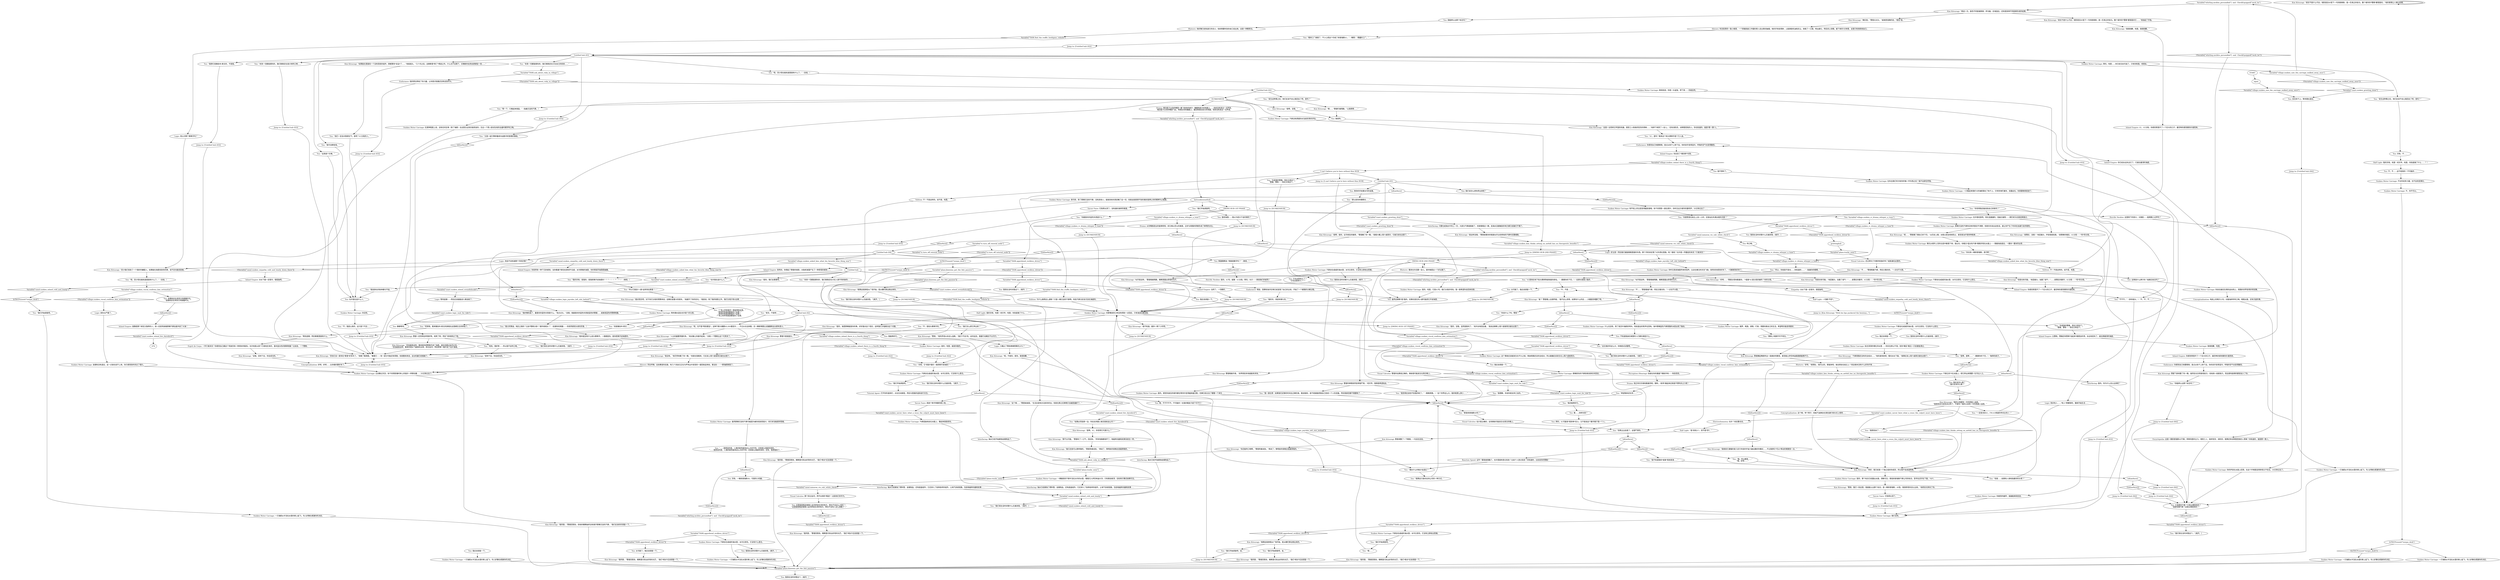 # SOUTHCOAST / SUNKEN MOTOR CARRIAGE
# Tyre tracks lead to a sunken motor carriage.
# ==================================================
digraph G {
	  0 [label="START"];
	  1 [label="input"];
	  2 [label="Inland Empire: 冰水下面一定很冷，很孤独吧。"];
	  3 [label="Kim Kitsuragi: “我猜这段旅程从广场开始，是从栅栏那边倒出来的。”"];
	  4 [label="You: 我应该调查一下。"];
	  5 [label="You: “潮水什么时候才会退去？”"];
	  6 [label="You: “哈哈，很好笑——所以我不会吹口哨。”"];
	  7 [label="You: “我觉得应该找不到我的枪了。”（看看周围。）“这个世界这么大，我的枪那么渺小……”"];
	  8 [label="You: 眯着眼睛说:“侧面是数字吗？”（继续。）"];
	  9 [label="Jump to: [Untitled hub (03)]"];
	  10 [label="Jump to: [Untitled hub (03)]"];
	  11 [label="Sunken Motor Carriage: 不论你说多少遍，也不会改变事实。"];
	  12 [label="Sunken Motor Carriage: 你没有。"];
	  13 [label="Variable[\"village.sunken_viscal_confirms_kim_estimation\"]"];
	  14 [label="Variable[\"village.sunken_viscal_confirms_kim_estimation\"]", shape=diamond];
	  15 [label="!(Variable[\"village.sunken_viscal_confirms_kim_estimation\"])", shape=diamond];
	  16 [label="Variable[\"coast.sunken_inland_oceanfishcold\"]"];
	  17 [label="Variable[\"coast.sunken_inland_oceanfishcold\"]", shape=diamond];
	  18 [label="!(Variable[\"coast.sunken_inland_oceanfishcold\"])", shape=diamond];
	  19 [label="SWING HUB 2ND PHASE"];
	  20 [label="You: “你最喜欢的蓝色东西是什么？”"];
	  21 [label="Kim Kitsuragi: 警督撅起嘴唇吹出一段美妙的颤音，甚至能让伊苏林迪画眉都羞愧不已。"];
	  22 [label="Sunken Motor Carriage: 是的，哈里，它是41号。我们分局的号码。我一直希望你会回来找我……"];
	  23 [label="Visual Calculus: 还记得马丁内斯的轮胎印吗？就是通往这里的。"];
	  24 [label="You: “我们现在没时间管什么交通流氓。”[离开。]"];
	  25 [label="IsKimHere()"];
	  26 [label="IsKimHere()", shape=diamond];
	  27 [label="!(IsKimHere())", shape=diamond];
	  28 [label="Jump to: [SUNKENHUB]"];
	  29 [label="You: “我想双亲了……”"];
	  30 [label="Conceptualization: 这个嘛，举个例子，蚂蚁汽油弹会在某些通行权仪式上使用……"];
	  31 [label="Inland Empire: 你感觉胃里开了一个巨大的口子，最恐怖的感觉朝你扑面而来。"];
	  32 [label="You: “本来一切都挺顺利的，我们刚刚还在高兴地吹口哨……”"];
	  33 [label="Kim Kitsuragi: “警探，”他的声音从未这么温柔。“我们*不会*的。此时此刻，救援行动确实不太可行。”"];
	  34 [label="Kim Kitsuragi: “这个嘛……”警督耸耸肩。“生活总是有办法拆你的台。但是在那之后事情只会越变越好了。”"];
	  35 [label="Inland Empire: 你感觉胃里开了一个巨大的口子，最恐怖的感觉朝你扑面而来。"];
	  36 [label="Jump to: [Untitled hub (03)]"];
	  37 [label="Logic: 他认识那个赛車手吗？"];
	  38 [label="IsKimHere()"];
	  39 [label="IsKimHere()", shape=diamond];
	  40 [label="!(IsKimHere())", shape=diamond];
	  41 [label="Sunken Motor Carriage: 云朵飘过天空，秋千的阴影像时钟上的指针一样移动着……30分钟过去了。"];
	  42 [label="Variable[\"tc.turn_off_tutorial_node\"]"];
	  43 [label="Variable[\"tc.turn_off_tutorial_node\"]", shape=diamond];
	  44 [label="!(Variable[\"tc.turn_off_tutorial_node\"])", shape=diamond];
	  45 [label="Visual Calculus: 那个跃过运河，弄坏水闸的*叛徒*！这是他们的作为。"];
	  46 [label="You: 这里就是叛逆者跳入运河终结生命的地方。再也不会这么大胆了！\n“这里就是叛逆者跳入运河终结生命的地方。再也不会有人这么勇敢了！”"];
	  47 [label="Interfacing: 海水已经开始腐蚀金属制品了。"];
	  48 [label="You: 我现在没时间管什么交通流氓。[离开。]"];
	  49 [label="Sunken Motor Carriage: 一只海鸥从半泡在水里的車上起飞。鸟儿好像在感激你的决定。"];
	  50 [label="Visual Calculus: 警督的估算是正确的。事故很可能发生在周日晚上。"];
	  51 [label="Kim Kitsuragi: “坚持下去，你会成功的。”"];
	  52 [label="Inland Empire: 41，41分局。你感觉胃里开了一个巨大的口子，最恐怖的感觉朝你扑面而来。"];
	  53 [label="You: “但是雅各布·欧文……"];
	  54 [label="You: “发生这种事之后，他们应该不会让我回去了吧，是吗？”"];
	  55 [label="You: “本来一切都挺顺利的，我们刚刚还在讨论自己的妈妈……”"];
	  56 [label="You: 我不想听了。"];
	  57 [label="Endurance: 你感觉自己快要晕倒，差点从秋千上摔下去。你的双手变得湿冷，呼吸的空气也变得酸苦。"];
	  58 [label="Jump to: [Untitled hub (02)]"];
	  59 [label="You: 我们该怎么把你弄出来呢？"];
	  60 [label="Sunken Motor Carriage: 你接受的越早，就越能继续前进。"];
	  61 [label="You: “但是……如果有人拿枪指着你的头呢？”"];
	  62 [label="You: “我一直在想：如果我花足够的时间去正确饮食，勤加锻炼，是不是就能把我自己变成一个人形武器。然后我甚至都不需要枪了……”"];
	  63 [label="Sunken Motor Carriage: 是的。感觉你身后的城市都在等待中变得越来越沉默。仿佛已经过去了整整一个来生……"];
	  64 [label="You: 我应该调查一下。"];
	  65 [label="You: “我们开始调查吧。”"];
	  66 [label="You: 这車是什么牌子的？能看见标志吗？"];
	  67 [label="You: “又是一起引擎排量成功战胜司机智商的事故。”"];
	  68 [label="You: “不，是街头赛車手的。”"];
	  69 [label="You: “先是我的警徽，现在又是这个。”\n“警徽，警枪——现在又来这个。”"];
	  70 [label="You: “我可没那些钱。”"];
	  71 [label="Variable[\"village.sunken_inland_there_is_a_fourth_thing\"]"];
	  72 [label="Variable[\"village.sunken_inland_there_is_a_fourth_thing\"]", shape=diamond];
	  73 [label="!(Variable[\"village.sunken_inland_there_is_a_fourth_thing\"])", shape=diamond];
	  74 [label="Sunken Motor Carriage: 是的，哈里。就是你做的。"];
	  75 [label="Sunken Motor Carriage: 汽車坐在咸咸的海水里，冰冷又悲伤。它没有什么意见。"];
	  76 [label="Sunken Motor Carriage: 汽車坐在咸咸的海水里，冰冷又悲伤。它没有什么意见。"];
	  77 [label="Perception (Hearing): 铰链在你的重量下嘎吱作响——有些危险。"];
	  78 [label="Conceptualization: 电线上的两只小鸟，对着海岸吹吹口哨，看看水面，还有沉底的車。"];
	  79 [label="You: “你能辨认出那个标志吗？”"];
	  80 [label="Logic: 他会不会知道那个司机的事？"];
	  81 [label="Half Light: 我的天啦，哈里！老天爷，哈里，你到底做了什么……？！"];
	  82 [label="Inland Empire: 你还丢了*第四样*东西。"];
	  83 [label="Kim Kitsuragi: “你还能吹口哨啊，”警督笑着说到。“再说了，黎明前的夜晚总是最黑暗的。”"];
	  84 [label="Jump to: [Untitled hub (03)]"];
	  85 [label="Untitled hub (02)"];
	  86 [label="You: “天啦，它*真是*我的！我把車开进海里了！！！”"];
	  87 [label="You: “发生这种事之后，他们应该不会让我回去了吧，是吗？”"];
	  88 [label="You: 用你的手抚摸冰冷的金属。"];
	  89 [label="Drama: 唾沫星子从你的嘴里一路飞到你的胡子、胸膛和前方的地面上……但却没有发出一点声音。\n唾沫星子从你的嘴里飞出，喷溅在你的胸膛上，最后降落在前方的地面。但却没有发出一点声音。"];
	  90 [label="Jump to: [SUNKENHUB]"];
	  91 [label="You: “我的天，真是有够久的。”"];
	  92 [label="SWING HUB 1ST PHASE"];
	  93 [label="You: 不知道我身后城里的人们都在做些什么……"];
	  94 [label="Sunken Motor Carriage: 汽車坐在咸咸的海水里，冰冷又悲伤，它没有立即给出答案。"];
	  95 [label="Variable[\"TASK.apprehend_reckless_driver\"]"];
	  96 [label="Variable[\"TASK.apprehend_reckless_driver\"]", shape=diamond];
	  97 [label="!(Variable[\"TASK.apprehend_reckless_driver\"])", shape=diamond];
	  98 [label="You: “我们现在没时间管什么交通流氓。”[离开。]"];
	  99 [label="IsKimHere()"];
	  100 [label="IsKimHere()", shape=diamond];
	  101 [label="!(IsKimHere())", shape=diamond];
	  102 [label="You: “你说什么了吗，警督？”"];
	  103 [label="Jump to: [SWING HUB 1ST PHASE]"];
	  104 [label="You: 继续吹。"];
	  105 [label="You: “这见鬼的风这么大，你倒是试试看啊。”"];
	  106 [label="Kim Kitsuragi: “恐怕就是这样。看来是你把警車开进了海里，就在你跳过运河之后。”\n“恐怕就是这样。看来你是从飞旋旅社出发，跃过运河，然后把車一路开进了这片海域。”"];
	  107 [label="You: “所以它就会*一直*这样待在那里？！”"];
	  108 [label="Sunken Motor Carriage: 拜托，哈里……你已经无处可逃了。只有你和我，老朋友。"];
	  109 [label="Jump to: [Untitled hub (03)]"];
	  110 [label="Sunken Motor Carriage: 浪潮有没有退去，这一点谁也说不上来。你只感觉到时间过了很久。"];
	  111 [label="Kim Kitsuragi: 警督一定觉得这样很好笑。他笑了笑，然后飞快地转过了脸。"];
	  112 [label="Sunken Motor Carriage: 你的声音在水面上回荡，在这个环境里显得奇怪又不恰当。30分钟过去了。"];
	  113 [label="You: “那是库普瑞斯40吗？”"];
	  114 [label="Kim Kitsuragi: 警督看着手表。“世界想变多快就能有多快。”"];
	  115 [label="Interfacing: 海水已经开始腐蚀金属制品了。"];
	  116 [label="Sunken Motor Carriage: 一只海鸥从半泡在水里的車上起飞。鸟儿好像在感激你的决定。"];
	  117 [label="Sunken Motor Carriage: 那辆悲伤的汽車拒绝发表任何回应。"];
	  118 [label="Kim Kitsuragi: “我好像知道了，最喜欢的蓝色东西是什么。”他点点头。“没错，我最喜欢的蓝色东西是蓝色的警服……或者是蓝色的警察制服。”"];
	  119 [label="Kim Kitsuragi: “我很抱歉，哈里。我很抱歉。”"];
	  120 [label="Kim Kitsuragi: “呃，也不是*特别便宜*。这种汽車大概要40,000雷亚尔……不过从长远来看，买一辆新車要比试着翻修这台更有意义。”"];
	  121 [label="You: “他们一定会对我很生气，是吧？41分局的人。”"];
	  122 [label="You: 我能修好它。"];
	  123 [label="IsKimHere()"];
	  124 [label="IsKimHere()", shape=diamond];
	  125 [label="!(IsKimHere())", shape=diamond];
	  126 [label="Sunken Motor Carriage: 真可悲，除了那辆沉没的汽車，没有其他人，或者其他东西目睹了这一切，但是这段意想不到的美妙旋律让你的精神为之振奋。"];
	  127 [label="IsKimHere()"];
	  128 [label="IsKimHere()", shape=diamond];
	  129 [label="!(IsKimHere())", shape=diamond];
	  130 [label="Kim Kitsuragi: “我相信它遵循的是几百万年前的宇宙力量设置好的模式……不过我想它*可以*再动的稍微快一点。”"];
	  131 [label="Inland Empire: 就像是那个疯狂又鲁莽的人，他一定是驾驶着那辆汽車加速冲进了大海！"];
	  132 [label="Kim Kitsuragi: “呃……”警督摸了摸自己的下巴。“从历史上看，水蛭以前会用来防止、甚至是治疗很多种疾病……”"];
	  133 [label="Variable[\"TASK.apprehend_reckless_driver\"]"];
	  134 [label="Variable[\"TASK.apprehend_reckless_driver\"]", shape=diamond];
	  135 [label="!(Variable[\"TASK.apprehend_reckless_driver\"])", shape=diamond];
	  136 [label="You: 我现在没时间管什么交通流氓。[离开。]"];
	  137 [label="You: 我现在没时间管什么交通流氓。[离开。]"];
	  138 [label="You: “我们开始调查吧。”"];
	  139 [label="Inland Empire: 当然了。一切都好。"];
	  140 [label="Jump to: [SUNKENHUB]"];
	  141 [label="Kim Kitsuragi: “汽車周围还没有完全结冰……”他的身体前倾，看向冰水下面。“我猜应该上周六或周日就在这里了。”"];
	  142 [label="Jump to: [SUNKENHUB]"];
	  143 [label="Variable[\"village.sunken_kim_thinks_sitting_on_anthill_has_no_therapeutic_benefits\"]"];
	  144 [label="Variable[\"village.sunken_kim_thinks_sitting_on_anthill_has_no_therapeutic_benefits\"]", shape=diamond];
	  145 [label="!(Variable[\"village.sunken_kim_thinks_sitting_on_anthill_has_no_therapeutic_benefits\"])", shape=diamond];
	  146 [label="Jump to: [SWING HUB 2ND PHASE]"];
	  147 [label="You: “看来工厂搞错了，不小心把这个印成了库普瑞斯41。”（嘲笑）“愚蠢的工厂。”"];
	  148 [label="Untitled hub (02)"];
	  149 [label="Untitled hub (03)"];
	  150 [label="Kim Kitsuragi: “恐怕它会一直待在*那里*好多年了。”他看了看周围。“看看它——有一部分可能还有得救，但是整体来说，这台机器已经报废了。”"];
	  151 [label="Kim Kitsuragi: “面对现实吧，对于你们分局的预算来说，这确实是重大的损失。”他避开了你的目光。“我是说，除了我的锐影之外，我们分局只有4台車……”"];
	  152 [label="You: 也许我在追什么人。"];
	  153 [label="Jump to: [Untitled hub (03)]"];
	  154 [label="You: “不，我是认真的，这只是个巧合……”"];
	  155 [label="Sunken Motor Carriage: 虽然那辆沉没的汽車可能因为被你找到而高兴，但它却没能提供答案。"];
	  156 [label="Sunken Motor Carriage: 地平线上的云层变得越发昏暗，秋千的阴影一直在爬升。你听见远方城市的轰鸣声。30分钟过去了……"];
	  157 [label="Kim Kitsuragi: “幸好，我已经是一个独立组织的成员，所以我不会进退两难。”"];
	  158 [label="Kim Kitsuragi: “是啊。41。你觉得它代表什么？”"];
	  159 [label="Horrific Necktie: 是的。41号。就像：41分局。拜托，伙计——那是我们的座驾！"];
	  160 [label="Variable[\"TASK.apprehend_reckless_driver\"]"];
	  161 [label="Variable[\"TASK.apprehend_reckless_driver\"]", shape=diamond];
	  162 [label="!(Variable[\"TASK.apprehend_reckless_driver\"])", shape=diamond];
	  163 [label="Sunken Motor Carriage: 汽車坐在咸咸的海水里，冰冷又悲伤。它没有什么意见。"];
	  164 [label="Variable[\"TASK.apprehend_reckless_driver\"]"];
	  165 [label="Variable[\"TASK.apprehend_reckless_driver\"]", shape=diamond];
	  166 [label="!(Variable[\"TASK.apprehend_reckless_driver\"])", shape=diamond];
	  167 [label="You: 我现在没时间管这个。[离开。]"];
	  168 [label="You: 它在这里多久了？\n“它在这里多久了？”"];
	  169 [label="IsKimHere()"];
	  170 [label="IsKimHere()", shape=diamond];
	  171 [label="!(IsKimHere())", shape=diamond];
	  172 [label="Logic: 好主意！然后我们就能看看里面的东西。那个司机肯定落了点东西在里面。枪？报纸？也许是一件酷炫的夹克？行者夹克？"];
	  173 [label="Esprit de Corps: 一件行者夹克？你感觉自己跟这个驾驶员有一种奇妙的联系。也许他是从某个行者街区来的，喜欢蓝白色的赛車制服？比如说，一个警察。"];
	  174 [label="Sunken Motor Carriage: 你听见宽阔海面传来的回声。云朵在春日的天空飞驰，突然间你感觉好多了。一切都感觉好多了。"];
	  175 [label="Rhetoric: ‘好吧，’他想到。‘我可以的。那就来吧。谁会想坐在蚁丘上？而且根本没有什么好的疗效……"];
	  176 [label="Sunken Motor Carriage: 微光从城市上空的云层中散落下来。透过光，你看见*蓝白色汽車*慢慢浮现在水面上——随着海浪退去，一厘米一厘米的出现……"];
	  177 [label="Jump to: [Untitled hub (04)]"];
	  178 [label="Kim Kitsuragi: “警探，我们一到这里，我就能认出那个标志。是一辆库普瑞斯，40型。我很奇怪你没认出来。”他把目光转向了你。"];
	  179 [label="Jump to: [Untitled hub (04)]"];
	  180 [label="You: “我讨厌猜谜。地区之类的？比如*警察分局*？跟市政相关？”（抚摸你的两鬓——你突然感觉头疼的厉害。）"];
	  181 [label="Kim Kitsuragi: “但是也有可能，”他歪着头，加重了语气：“……是警区的数字。41分局——*你*的分局。”"];
	  182 [label="Jump to: [Untitled hub (02)]"];
	  183 [label="Jump to: [Untitled hub (03)]"];
	  184 [label="Sunken Motor Carriage: 我很抱歉，哈里。"];
	  185 [label="Half Light: 我的天啦，哈里！老天爷，哈里，你到底做了什么……？！"];
	  186 [label="Kim Kitsuragi: 警督飞快地瞥了你一眼。虽然目光仍然直视前方，但他用一段更高亢，而且更有旋律的颤音加入了你。"];
	  187 [label="Untitled hub (04)"];
	  188 [label="You: 大海里的汽車？它是从哪里来的？\n“海里有辆汽車？这是从哪里来的？”"];
	  189 [label="IsKimHere()"];
	  190 [label="IsKimHere()", shape=diamond];
	  191 [label="!(IsKimHere())", shape=diamond];
	  192 [label="Kim Kitsuragi: “似乎是这样。”警督看着残骸，眼睛里露出奇怪的光芒。"];
	  193 [label="You: “我们现在没时间管什么交通流氓。”[离开。]"];
	  194 [label="Empathy: 冰水下面一定很冷，很孤独吧。"];
	  195 [label="Interfacing: 海水已经腐蚀了燃料管、金属制品、还有底盘组件。它还渗入了各种各样的组件，让电气系统短路，包括电磁转向器和刹車……"];
	  196 [label="Sunken Motor Carriage: 汽車坐在咸咸的海水里，冰冷又悲伤。它没有什么意见。"];
	  197 [label="You: 我应该调查一下。"];
	  198 [label="You: 我现在没时间管什么交通流氓。[离开。]"];
	  199 [label="You: 太可疑了。我应该调查一下。"];
	  200 [label="You: “我们现在没时间管什么交通流氓。”[离开。]"];
	  201 [label="Endurance: 锈迹，苔藓和海洋生物已经宣誓了自己的主权，开始了一个缓慢的分解过程。"];
	  202 [label="Kim Kitsuragi: “是这样没错。”警督查看你的程度似乎比检修他的汽車时还要细致。"];
	  203 [label="You: “我不知道我妈*或者*我爸是谁……”"];
	  204 [label="You: “一定是汤米41，FM.41频道的早间主持人！”"];
	  205 [label="You: “老天，不是吧……”"];
	  206 [label="You: “本来一切都挺顺利的，我们刚刚还在讨论人类不同的肤色……”"];
	  207 [label="Inland Empire: 你已经永远失去它了。它就在最深的海底。"];
	  208 [label="Sunken Motor Carriage: 在失去我们托付给你的每一件东西之后？我不会屏住呼吸。"];
	  209 [label="Kim Kitsuragi: “嗯……”警督盯着残骸。“让我想想……”"];
	  210 [label="Variable[\"TASK.apprehend_reckless_driver\"]"];
	  211 [label="Variable[\"TASK.apprehend_reckless_driver\"]", shape=diamond];
	  212 [label="!(Variable[\"TASK.apprehend_reckless_driver\"])", shape=diamond];
	  213 [label="Inland Empire: 突然间，你想起了警督的锐影，对鱼和海藻产生了一种奇怪的感觉……"];
	  214 [label="You: 我现在没时间管这个。[离开。]"];
	  215 [label="Kim Kitsuragi: “我同意，”警督回答到，眼睛里闪烁出好奇的光芒。“我们*绝对*应该调查一下。”"];
	  216 [label="You: “嗯……”"];
	  217 [label="You: 我能辨认出那个标志吗？"];
	  218 [label="Variable[\"village.sunken_asked_kim_what_his_favorite_blue_thing_was\"]"];
	  219 [label="Variable[\"village.sunken_asked_kim_what_his_favorite_blue_thing_was\"]", shape=diamond];
	  220 [label="!(Variable[\"village.sunken_asked_kim_what_his_favorite_blue_thing_was\"])", shape=diamond];
	  221 [label="Untitled hub"];
	  222 [label="Kim Kitsuragi: “至少我们找到了一个很好的嫌疑人。如果能在海里找到你的車，说不定也能找到她。”"];
	  223 [label="Variable[\"plaza.tracks_seen\"]"];
	  224 [label="Variable[\"plaza.tracks_seen\"]", shape=diamond];
	  225 [label="!(Variable[\"plaza.tracks_seen\"])", shape=diamond];
	  226 [label="Sunken Motor Carriage: 一辆破损的汽車半泡在冰冷的水里，慢慢沉入伊苏林迪大洋。只有乘坐舱顶、后轮和引擎还依稀可见。"];
	  227 [label="Kim Kitsuragi: “是啊，是的。近乎疯狂的鲁莽。”警督撇了你一眼。“我看大概上周六或周天，它就已经在这里了。”"];
	  228 [label="Sunken Motor Carriage: 汽車正好卡在冰面上。把它弄出来需要一队专业人士。"];
	  229 [label="You: “那以前你的眼睛也……”"];
	  230 [label="Kim Kitsuragi: “确实是。”警督点点头。“或者更准确的说，*曾经*是。”"];
	  231 [label="Visual Calculus: 估计是正确的。这场事故可能发生在周日的晚上。"];
	  232 [label="Logic: 损伤太严重了。"];
	  233 [label="IsTHCPresent(\"torque_dork\")"];
	  234 [label="IsTHCPresent(\"torque_dork\")", shape=diamond];
	  235 [label="!(IsTHCPresent(\"torque_dork\"))", shape=diamond];
	  236 [label="Sunken Motor Carriage: 一只海鸥从半泡在水里的車上起飞。鸟儿好像在感激你的决定。"];
	  237 [label="Sunken Motor Carriage: 标志深深的埋在浑水里——你实在辨认不清。但你*确实*看见一只安康鱼漂过。"];
	  238 [label="Sunken Motor Carriage: 你坐在破旧生锈的运动场上，周围的世界变得异常安静。"];
	  239 [label="Jump to: [Untitled hub (04)]"];
	  240 [label="Kim Kitsuragi: “是警区，没错！”他歪着头，声音很是轻柔。“是警察的辖区。41分局——*你*的分局。”"];
	  241 [label="Kim Kitsuragi: “根本就没有什么街头赛車手。一直都是你。是你把車开进海里的。”"];
	  242 [label="Kim Kitsuragi: 警督只是摇摇头。"];
	  243 [label="Jump to: [Untitled hub (03)]"];
	  244 [label="Jump to: [Untitled hub (03)]"];
	  245 [label="You: 哦，不不不不不。不可能的！在我的眼皮子底下可不行！"];
	  246 [label="You: “先是我的警徽，现在又是这个。”\n“警徽，警枪——现在又来这个。”"];
	  247 [label="Variable[\"TASK.find_the_traffic_hooligans_vehicle\"]"];
	  248 [label="Variable[\"TASK.find_the_traffic_hooligans_vehicle\"]", shape=diamond];
	  249 [label="!(Variable[\"TASK.find_the_traffic_hooligans_vehicle\"])", shape=diamond];
	  250 [label="Volition: 为什么搞得这么凄惨？只是一辆沉没的汽車啊。有些汽車注定会沉没在海底的。"];
	  251 [label="Logic: 等待退潮——然后应该就能进入乘坐舱了。"];
	  252 [label="You: “……我想说的是，人类的肤色能有这么大的不同，还真是让我挺吃惊的。”\n“……我想说的是，人类的肤色能有这么大的不同，还真是让我挺吃惊的。还有，我想我妈了。”"];
	  253 [label="You: “你觉得我还能找到自己的枪吗？”"];
	  254 [label="Savoir Faire: 它陷得太深了。没有通向海岸的坡道。"];
	  255 [label="Logic: 大概占了警局車辆预算的20%？"];
	  256 [label="You: “广场上的轮胎印一直延伸到这里。”\n“原来所有痕迹都指向了这里！”\n原来所有痕迹都指向了这里！\n广场上的所有痕迹都指向了这里。"];
	  257 [label="Kim Kitsuragi: “不……”警督看着汽車，然后又看向你。“一点也不大胆。”"];
	  258 [label="Kim Kitsuragi: “我同意，”警督回答到，眼睛里闪烁出好奇的光芒。“我们*绝对*应该调查一下。”"];
	  259 [label="Jump to: [SUNKENHUB]"];
	  260 [label="Jump to: [Kim Kitsuragi: \"With his lips puckered the lieutena...\"]"];
	  261 [label="You: “希望我妈还在世……”"];
	  262 [label="Kim Kitsuragi: “其实不是什么巧合。锐影是旧40型下一代的跑車款，是一匹真正的役马。整个城市的*警察*都很喜欢它……”他抬起了手指。"];
	  263 [label="Volition: 不！不是这样的。说不是，哈里。"];
	  264 [label="Kim Kitsuragi: “是的，海里那辆就是你的車。好好面对这个现实，这样我们才能解决这个问题。”"];
	  265 [label="Kim Kitsuragi: “谁？”警督看上去很怀疑。“我不这么觉得。如果有什么的话……大概是你喝醉了吧。”"];
	  266 [label="You: “我连旅社的账单都付不起。”"];
	  267 [label="Kim Kitsuragi: “人比机器要贵重的多。”他试着让你振作起来。“训练一个警察比这个可贵多了。”"];
	  268 [label="You: 天啦，不……"];
	  269 [label="Jump to: [I can't believe you're here without Kim HUB]"];
	  270 [label="Variable[\"village.sunken_saw_the_carriage_walked_away_once\"]"];
	  271 [label="Variable[\"village.sunken_saw_the_carriage_walked_away_once\"]", shape=diamond];
	  272 [label="!(Variable[\"village.sunken_saw_the_carriage_walked_away_once\"])", shape=diamond];
	  273 [label="Variable[\"whirling.necktie_personified\"]  and  CheckEquipped(\"neck_tie\")"];
	  274 [label="Variable[\"whirling.necktie_personified\"]  and  CheckEquipped(\"neck_tie\")", shape=diamond];
	  275 [label="!(Variable[\"whirling.necktie_personified\"]  and  CheckEquipped(\"neck_tie\"))", shape=diamond];
	  276 [label="Kim Kitsuragi: “再说一次，肤色不同是褪黑素、肝功能、区域适应，还有很多种不同因素形成的结果。”"];
	  277 [label="IsKimHere()"];
	  278 [label="IsKimHere()", shape=diamond];
	  279 [label="!(IsKimHere())", shape=diamond];
	  280 [label="You: 天啦，一辆库普瑞斯40。可爱的小机器。"];
	  281 [label="Variable[\"canal.sunken_empathy_cold_and_lonely_down_there\"]"];
	  282 [label="Variable[\"canal.sunken_empathy_cold_and_lonely_down_there\"]", shape=diamond];
	  283 [label="!(Variable[\"canal.sunken_empathy_cold_and_lonely_down_there\"])", shape=diamond];
	  284 [label="Inland Empire: 你突然有一种下沉的感觉。当你看着汽車泡在那深不见底、冰冷黑暗的海里，你的胃部开始隐隐抽痛。"];
	  285 [label="Kim Kitsuragi: “我猜这段旅程从广场开始，是从栅栏那边倒出来的。”"];
	  286 [label="You: “我们现在没时间管这个。”[离开。]"];
	  287 [label="You: “我们开始调查吧，金。”"];
	  288 [label="You: “我们开始调查吧，金。”"];
	  289 [label="Jump to: [SUNKENHUB]"];
	  290 [label="You: “别再沾沾自喜了。这很严肃的。”"];
	  291 [label="Kim Kitsuragi: “我没有。”他茫然地看了你一眼。“但是在我看来，它应该上周六或者周日就在这里了。”"];
	  292 [label="Kim Kitsuragi: “是的，没错。显然是胜利了，”他冷淡地回应着。“我说这辆車上周六或者周日就在这里了。”"];
	  293 [label="Variable[\"village.sunken_logic_joyrider_left_shit_behind\"]"];
	  294 [label="Variable[\"village.sunken_logic_joyrider_left_shit_behind\"]", shape=diamond];
	  295 [label="!(Variable[\"village.sunken_logic_joyrider_left_shit_behind\"])", shape=diamond];
	  296 [label="Sunken Motor Carriage: 等待潮水退去也许是个好主意。"];
	  297 [label="You: “我还能修好它。”"];
	  298 [label="You: “我想它是雅各布·欧文的，不是我。”"];
	  299 [label="Jump to: [Untitled hub (03)]"];
	  300 [label="Half Light: “是*其他人*，但不是*你*。”"];
	  301 [label="Jump to: [Untitled hub (03)]"];
	  302 [label="Kim Kitsuragi: 警督调整了一下眼镜，一句话也没说。"];
	  303 [label="Inland Empire: 比警枪，警徽还有警車*加起来*都更加珍贵。永远地丢失了，就在那最深的海底。"];
	  304 [label="You: 拜托，41可能有*很多种*含义。又不是说这个数字属于我一个人。"];
	  305 [label="Untitled hub (03)"];
	  306 [label="Sunken Motor Carriage: 我们没有。"];
	  307 [label="Logic: 除非有人……*有人*想要假死，重新开始生活……"];
	  308 [label="Sunken Motor Carriage: 汽車孤独地坐在冰面上，看起来很是悲伤。"];
	  309 [label="You: 坐在秋千上，等待潮水退去。"];
	  310 [label="Kim Kitsuragi: “是啊，没错。”"];
	  311 [label="Sunken Motor Carriage: 在某种程度上说，没有任何生物（除了海鸥）在这里见证其实挺悲哀的，见证一个男人尝试在他的全盛时期学吹口哨。"];
	  312 [label="You: “哦，所以都是……”\n“哦，好吧……”"];
	  313 [label="Variable[\"coast.sunken_savoir_faire_what_a_wuss_the_culprit_must_have_been\"]"];
	  314 [label="Variable[\"coast.sunken_savoir_faire_what_a_wuss_the_culprit_must_have_been\"]", shape=diamond];
	  315 [label="!(Variable[\"coast.sunken_savoir_faire_what_a_wuss_the_culprit_must_have_been\"])", shape=diamond];
	  316 [label="Electrochemistry: 也许？肯定要试试。"];
	  317 [label="IsKimHere()"];
	  318 [label="IsKimHere()", shape=diamond];
	  319 [label="!(IsKimHere())", shape=diamond];
	  320 [label="Sunken Motor Carriage: 做梦，喝酒，调情，打架，想要改善自己的生活。希望明天能变得更好。"];
	  321 [label="IsKimHere()"];
	  322 [label="IsKimHere()", shape=diamond];
	  323 [label="!(IsKimHere())", shape=diamond];
	  324 [label="You: “是啊，是啊……”（摸摸你的下巴。）“鲁莽的疯子。”"];
	  325 [label="Kim Kitsuragi: “我不知道。最多一两个小时吧。”"];
	  326 [label="You: “我猜这只是你支持公司的一种方式。”"];
	  327 [label="Sunken Motor Carriage: 是的，那个标志已经露出水面，清晰可见，那是库普瑞斯汽車公司的标志。型号名还印在下面，*40*。"];
	  328 [label="Rhetoric: 他好像已经知道它的含义，但却想要听到你亲口说出来。这是一种教育法。"];
	  329 [label="Kim Kitsuragi: “那不太可能，”警督叹了一口气，回应到。“所有电路都烧坏了。电磁转向器和刹車系统也一样。”"];
	  330 [label="You: 第……四样东西？"];
	  331 [label="I can't believe you're here without Kim HUB"];
	  332 [label="You: 虽然这辆車*是*我的，但事实是任何人都可能把它开进海里。"];
	  333 [label="Volition: 不！不是这样的。说不是，哈里。"];
	  334 [label="You: 不，不……这不是真的！不可能的……"];
	  335 [label="Jump to: [Untitled hub (03)]"];
	  336 [label="Variable[\"canal.samaran_vis_calc_white_check\"]"];
	  337 [label="Variable[\"canal.samaran_vis_calc_white_check\"]", shape=diamond];
	  338 [label="!(Variable[\"canal.samaran_vis_calc_white_check\"])", shape=diamond];
	  339 [label="You: 吹口哨。"];
	  340 [label="You: Variable[\"village.sunken_rc_drama_whisper_a_tune\"]"];
	  341 [label="Variable[\"village.sunken_rc_drama_whisper_a_tune\"]", shape=diamond];
	  342 [label="!(Variable[\"village.sunken_rc_drama_whisper_a_tune\"])", shape=diamond];
	  343 [label="Sunken Motor Carriage: 那辆沉没的汽車有没有同意还不清楚，但是仅仅说出这些话，就让你产生了时间在加速行走的错觉。"];
	  344 [label="Variable[\"coast.sunken_inland_fire_daredevil\"]"];
	  345 [label="Variable[\"coast.sunken_inland_fire_daredevil\"]", shape=diamond];
	  346 [label="!(Variable[\"coast.sunken_inland_fire_daredevil\"])", shape=diamond];
	  347 [label="You: “如果必须选择一边，你会支持罢工者还是航运公司？”"];
	  348 [label="You: “我们开始调查吧。”"];
	  349 [label="Kim Kitsuragi: “不……”警督看着汽車，然后又看向你。“一点也不大胆。”"];
	  350 [label="You: 我应该调查一下。"];
	  351 [label="Sunken Motor Carriage: 一只海鸥从半泡在水里的車上起飞。鸟儿好像在感激你的决定。"];
	  352 [label="Sunken Motor Carriage: 这个事故应该就发生在不久之前。車身周围还没完全结冰，所以碰撞应该发生在上周六或者周日。"];
	  353 [label="Sunken Motor Carriage: 什么也没有，除了高空中海鸥的鸣叫，宛如遥远的笑声在回响。海中那辆蓝色汽車周围的冰层出现了裂纹。"];
	  354 [label="Drama: 他正幸灾乐祸地看着您呢。哦哟，*老师*做起来还真是不费吹灰之力呢！"];
	  355 [label="Conceptualization: 好吧，好吧……比你做的要好多了。"];
	  356 [label="Kim Kitsuragi: “但是也有可能，”他歪着头，加重了语气：“……是警区的数字。41分局——*你*的分局。”"];
	  357 [label="You: “不，不是……”"];
	  358 [label="You: “我们怎么把它弄出来？”"];
	  359 [label="Kim Kitsuragi: “如果能在里面找一个没有受损的组件，那都算你*走运*了……”他摇摇头。“几个月之后，这辆車里*除了*锈迹之外，什么也不会剩下。买辆新的反而会更便宜一些……”"];
	  360 [label="Kim Kitsuragi: “我们还是可以那样做的，”警督笑着说到。“再说了，黎明前的夜晚总是最黑暗的。”"];
	  361 [label="Variable[\"TASK.ask_about_ruby_in_village\"]"];
	  362 [label="Variable[\"TASK.ask_about_ruby_in_village\"]", shape=diamond];
	  363 [label="!(Variable[\"TASK.ask_about_ruby_in_village\"])", shape=diamond];
	  364 [label="Endurance: 他的想法带给了你力量。让你意识到路还没有走到尽头。"];
	  365 [label="You: “呃，至少现在能知道里面有什么了。”（总结。）"];
	  366 [label="Variable[\"coast.sunken_greeting_done\"]"];
	  367 [label="Variable[\"coast.sunken_greeting_done\"]", shape=diamond];
	  368 [label="!(Variable[\"coast.sunken_greeting_done\"])", shape=diamond];
	  369 [label="Interfacing: 只要在咸海水中待上一天，大部分汽車就报废了，但是看看这一辆，连海水没接触到的地方都已经破烂不堪了。"];
	  370 [label="You: 我应该怎么做？\n“我们应该怎么做？”"];
	  371 [label="You: “等一下，它看起来很蓝。”（指着沉没的汽車。）"];
	  372 [label="Variable[\"village.sunken_rc_drama_whisper_a_tune\"]"];
	  373 [label="Variable[\"village.sunken_rc_drama_whisper_a_tune\"]", shape=diamond];
	  374 [label="!(Variable[\"village.sunken_rc_drama_whisper_a_tune\"])", shape=diamond];
	  375 [label="Drama: 从你嘴唇迸出的旋律奇怪，却又难以否认的美丽，正好与周围的阴郁形成了鲜明的对比。"];
	  376 [label="You: “所以，你爸是不是也……你知道的……”（指着你的眼睛。）"];
	  377 [label="Rhetoric: 看来也许还要一会儿。是时候提出一个好议题了。"];
	  378 [label="Kim Kitsuragi: “我同意，”警督回答到，但他的眼睛始终没有离开那辆沉没的汽車。“我们应该好好调查一下。”"];
	  379 [label="Tutorial Agent: 打开你的道具栏，点击互动按钮，然后与里面的道具进行交互。"];
	  380 [label="IsTHCPresent(\"torque_dork\")"];
	  381 [label="IsTHCPresent(\"torque_dork\")", shape=diamond];
	  382 [label="!(IsTHCPresent(\"torque_dork\"))", shape=diamond];
	  383 [label="Variable[\"plaza.kineema_got_the_fish_passive\"]"];
	  384 [label="Variable[\"plaza.kineema_got_the_fish_passive\"]", shape=diamond];
	  385 [label="!(Variable[\"plaza.kineema_got_the_fish_passive\"])", shape=diamond];
	  386 [label="Kim Kitsuragi: “我同意，”警督回答到，眼睛里闪烁出好奇的光芒。“我们*绝对*应该调查一下。”"];
	  387 [label="Kim Kitsuragi: “我同意，”警督回答到，眼睛里闪烁出好奇的光芒。“我们*绝对*应该调查一下。”"];
	  388 [label="Sunken Motor Carriage: 一只海鸥从半泡在水里的車上起飞。鸟儿好像在感激你的决定。"];
	  389 [label="Kim Kitsuragi: “我同意，”警督回答到，眼睛里闪烁出好奇的光芒。“我们*绝对*应该调查一下。”"];
	  390 [label="You: 鱼和海藻……我以为是关于金的車的？"];
	  391 [label="Sunken Motor Carriage: 汽車没有质疑你对当前形势的评估。"];
	  392 [label="Reaction Speed: 证件？要是就很酷了。也许里面有登记信息？比如个人登记信息？你知道的，比如说你的警徽！"];
	  393 [label="Kim Kitsuragi: “没错。坚持下去，你会成功的。”"];
	  394 [label="Kim Kitsuragi: “这是一台简单又牢固的机器，很受工人和政府官员的青睐……”他停下来想了一会儿。“还有消防员，动物管控局的人。你也知道的，就是*那一类*人。”"];
	  395 [label="Jump to: [Untitled hub (04)]"];
	  396 [label="You: “41，是吗？看来这个街头赛車手是个万人迷。”"];
	  397 [label="Kim Kitsuragi: “好吧……”警督古怪地看着你。“*或者*41是分局的编号？你的分局。”"];
	  398 [label="Endurance: 你感觉自己快要晕倒，差点从秋千上摔下去。你的双手变得湿冷，呼吸的空气也变得酸苦。"];
	  399 [label="You: “不不不。”（拼命摇头。）“不，不，不……”"];
	  400 [label="SUNKENHUB"];
	  401 [label="Sunken Motor Carriage: 你那嘲讽的口吻没有得到一点回应，只有海浪在翻滚着。"];
	  402 [label="Kim Kitsuragi: “等到退潮，然后看看里面有什么。”"];
	  403 [label="Kim Kitsuragi: “我的父母都有一半的西奥人血统。”\n“我很肯定已经告诉过你了，不是吗？我的父亲有一半的西奥人血统。”"];
	  404 [label="Kim Kitsuragi: “似乎是这样。”警督看着残骸，眼睛里露出奇怪的光芒。"];
	  405 [label="greetinghub"];
	  406 [label="Variable[\"canal.sunken_inland_cold_and_lonely\"]"];
	  407 [label="Variable[\"canal.sunken_inland_cold_and_lonely\"]", shape=diamond];
	  408 [label="!(Variable[\"canal.sunken_inland_cold_and_lonely\"])", shape=diamond];
	  409 [label="You: “我们现在没时间管什么交通流氓。”[离开。]"];
	  410 [label="You: “41是他在地下街头赛車等级制度的排名。”（摸摸你的下巴。）“这家伙是条小鱼虾。”"];
	  411 [label="Kim Kitsuragi: “是的。我们去看看吧。”"];
	  412 [label="Sunken Motor Carriage: 继续前进。你是一头鲨鱼。停下来——你就会死。"];
	  413 [label="Jump to: [SUNKENHUB]"];
	  414 [label="You: 静静等待。"];
	  415 [label="Horrific Necktie: 这里雨下的真大，关键是——能稍微小点声吗？"];
	  416 [label="lastsunkenwaithub"];
	  417 [label="You: “你更愿意在蚁丘上坐一小时，还是站在布满水蛭的河里？”"];
	  418 [label="Variable[\"whirling.necktie_personified\"]  and  CheckEquipped(\"neck_tie\")"];
	  419 [label="Variable[\"whirling.necktie_personified\"]  and  CheckEquipped(\"neck_tie\")", shape=diamond];
	  420 [label="!(Variable[\"whirling.necktie_personified\"]  and  CheckEquipped(\"neck_tie\"))", shape=diamond];
	  421 [label="IsKimHere()"];
	  422 [label="IsKimHere()", shape=diamond];
	  423 [label="!(IsKimHere())", shape=diamond];
	  424 [label="Interfacing: 是的。你为什么没认出来呢？"];
	  425 [label="Savoir Faire: 它陷得太深了。"];
	  426 [label="Variable[\"TASK.apprehend_reckless_driver\"]"];
	  427 [label="Variable[\"TASK.apprehend_reckless_driver\"]", shape=diamond];
	  428 [label="!(Variable[\"TASK.apprehend_reckless_driver\"])", shape=diamond];
	  429 [label="Sunken Motor Carriage: 汽車坐在咸咸的海水里，冰冷又悲伤，它没有立即给出答案。"];
	  430 [label="You: 太可疑了。我应该调查一下。"];
	  431 [label="Sunken Motor Carriage: 一只海鸥从半泡在水里的車上起飞。鸟儿好像在感激你的决定。"];
	  432 [label="Jump to: [SUNKENHUB]"];
	  433 [label="Shivers: 风在呼啸。远处教堂的后面，有几个流浪汉正在为芦苇丛中发现的一袋回收品争执。更远处——一群海鸥降落了。"];
	  434 [label="Encyclopedia: 这是一辆库普瑞斯40汽車。停車场里的主力。很受工人、政府官员、消防员，我猜还有动物管控局的人青睐？你知道的，就是那一类人。"];
	  435 [label="You: “你也有一辆库普瑞斯。真巧啊！”"];
	  436 [label="Shivers: 布吉街旁的一条小巷里，一个穿着肮脏工作服的男人走出車间抽烟。他的手有些青肿，上面满是机油和灰尘。他吸了一口烟，喷出鼻孔，然后闭上双眼。接下来的5分钟里，这里只有他和他自己。"];
	  437 [label="You: “赛車上有数字可不常见。”"];
	  438 [label="You: “也许我在追什么人。”"];
	  439 [label="You: “呃，至少现在能知道里面有什么了。”（总结。）"];
	  440 [label="You: “这真是个灾难。”"];
	  441 [label="Jump to: [Untitled hub (03)]"];
	  442 [label="Kim Kitsuragi: “呃，不是的。是你。我很抱歉。”"];
	  443 [label="Jump to: [Untitled hub (03)]"];
	  444 [label="Jump to: [Untitled hub (02)]"];
	  445 [label="Sunken Motor Carriage: 不，你不可以。"];
	  446 [label="Jump to: [Untitled hub (03)]"];
	  447 [label="Sunken Motor Carriage: 一只看起来很好斗的海鸥落在了秋千上，它死死地盯着你，目露凶光。你真要继续前进了。"];
	  448 [label="Variable[\"village.sunken_viscal_confirms_kim_estimation\"]"];
	  449 [label="Variable[\"village.sunken_viscal_confirms_kim_estimation\"]", shape=diamond];
	  450 [label="!(Variable[\"village.sunken_viscal_confirms_kim_estimation\"])", shape=diamond];
	  451 [label="You: 浪潮肯定在享受它的甜蜜时光。\n“浪潮肯定在享受它的甜蜜时光。”"];
	  452 [label="Kim Kitsuragi: 警督的神情突然变得很严肃。“老天爷，我倒是希望如此。”"];
	  453 [label="Sunken Motor Carriage: 也许曾经是吧。现在湿漉漉的，扭曲又破败——那匹老马也曾经辉煌过。"];
	  454 [label="Interfacing: 海水已经腐蚀了燃料管、金属制品、还有底盘组件。它还渗入了各种各样的组件，让电气系统短路，包括电磁转向器和刹車……"];
	  455 [label="You: “我们开始调查吧。”"];
	  456 [label="Half Light: 一切都*不好*。"];
	  457 [label="Jump to: [SUNKENHUB]"];
	  458 [label="Variable[\"coast.sunken_logic_wait_for_tide\"]"];
	  459 [label="Variable[\"coast.sunken_logic_wait_for_tide\"]", shape=diamond];
	  460 [label="!(Variable[\"coast.sunken_logic_wait_for_tide\"])", shape=diamond];
	  461 [label="You: “我理解，你说你是支持工会的。”"];
	  462 [label="IsKimHere()"];
	  463 [label="IsKimHere()", shape=diamond];
	  464 [label="!(IsKimHere())", shape=diamond];
	  465 [label="Jump to: [Untitled hub (04)]"];
	  466 [label="Kim Kitsuragi: “其实不是什么巧合。锐影是旧40型下一代的跑車款，是一匹真正的役马。整个城市的*警察*都很喜欢。”他的表情让人难以捉摸。"];
	  467 [label="You: “我的天啦，是我的，是我把車开进海里的？？？！！！？！？！”（继续。）"];
	  468 [label="You: “哎呀呀。看来雅各布·欧文的旅程在这里硬生生的终结了。”"];
	  469 [label="IsKimHere()"];
	  470 [label="IsKimHere()", shape=diamond];
	  471 [label="!(IsKimHere())", shape=diamond];
	  472 [label="IsKimHere()"];
	  473 [label="IsKimHere()", shape=diamond];
	  474 [label="!(IsKimHere())", shape=diamond];
	  475 [label="Savoir Faire: 真是个笨手笨脚的胆小鬼……"];
	  0 -> 1
	  1 -> 271
	  2 -> 407
	  3 -> 288
	  3 -> 287
	  4 -> 237
	  5 -> 326
	  6 -> 51
	  7 -> 463
	  8 -> 278
	  9 -> 150
	  10 -> 150
	  11 -> 445
	  12 -> 154
	  13 -> 14
	  13 -> 15
	  14 -> 458
	  15 -> 50
	  16 -> 17
	  16 -> 18
	  17 -> 251
	  18 -> 401
	  19 -> 377
	  19 -> 418
	  19 -> 452
	  19 -> 94
	  20 -> 210
	  21 -> 175
	  22 -> 332
	  23 -> 257
	  25 -> 26
	  25 -> 27
	  26 -> 203
	  27 -> 392
	  28 -> 401
	  29 -> 157
	  30 -> 157
	  31 -> 399
	  32 -> 84
	  33 -> 255
	  34 -> 362
	  35 -> 57
	  36 -> 306
	  37 -> 222
	  38 -> 40
	  38 -> 39
	  39 -> 187
	  40 -> 127
	  41 -> 378
	  42 -> 43
	  42 -> 44
	  44 -> 380
	  45 -> 46
	  46 -> 322
	  47 -> 406
	  49 -> 384
	  50 -> 458
	  51 -> 355
	  52 -> 399
	  53 -> 243
	  54 -> 268
	  55 -> 361
	  56 -> 208
	  57 -> 186
	  58 -> 86
	  59 -> 307
	  60 -> 306
	  61 -> 463
	  62 -> 463
	  63 -> 463
	  64 -> 49
	  65 -> 216
	  66 -> 238
	  67 -> 170
	  68 -> 242
	  69 -> 303
	  70 -> 152
	  71 -> 73
	  71 -> 74
	  72 -> 56
	  72 -> 331
	  73 -> 444
	  74 -> 58
	  75 -> 200
	  75 -> 138
	  76 -> 199
	  76 -> 351
	  77 -> 354
	  78 -> 434
	  79 -> 179
	  80 -> 222
	  81 -> 264
	  82 -> 72
	  83 -> 362
	  84 -> 150
	  85 -> 400
	  85 -> 87
	  85 -> 335
	  86 -> 75
	  87 -> 209
	  88 -> 229
	  89 -> 274
	  90 -> 401
	  91 -> 422
	  92 -> 415
	  92 -> 372
	  92 -> 20
	  92 -> 340
	  93 -> 321
	  94 -> 168
	  94 -> 198
	  95 -> 97
	  95 -> 98
	  96 -> 77
	  97 -> 197
	  99 -> 101
	  99 -> 102
	  100 -> 142
	  101 -> 353
	  102 -> 292
	  103 -> 93
	  104 -> 394
	  105 -> 21
	  106 -> 150
	  107 -> 151
	  108 -> 270
	  109 -> 306
	  110 -> 41
	  111 -> 105
	  111 -> 106
	  111 -> 6
	  112 -> 188
	  113 -> 231
	  114 -> 463
	  115 -> 406
	  116 -> 384
	  117 -> 458
	  118 -> 180
	  119 -> 52
	  120 -> 441
	  120 -> 122
	  120 -> 267
	  120 -> 71
	  121 -> 152
	  122 -> 446
	  123 -> 125
	  123 -> 126
	  124 -> 403
	  125 -> 156
	  126 -> 41
	  127 -> 129
	  127 -> 130
	  128 -> 112
	  129 -> 312
	  130 -> 157
	  131 -> 345
	  132 -> 176
	  133 -> 136
	  133 -> 135
	  134 -> 193
	  135 -> 405
	  138 -> 379
	  139 -> 457
	  140 -> 401
	  141 -> 449
	  142 -> 401
	  143 -> 145
	  143 -> 146
	  144 -> 30
	  145 -> 157
	  146 -> 19
	  147 -> 182
	  148 -> 69
	  148 -> 358
	  148 -> 468
	  148 -> 53
	  148 -> 155
	  149 -> 32
	  149 -> 70
	  149 -> 359
	  149 -> 298
	  149 -> 299
	  149 -> 108
	  149 -> 207
	  149 -> 55
	  149 -> 54
	  149 -> 439
	  149 -> 440
	  150 -> 9
	  151 -> 256
	  152 -> 12
	  153 -> 306
	  154 -> 243
	  155 -> 252
	  156 -> 417
	  157 -> 61
	  157 -> 462
	  157 -> 327
	  158 -> 329
	  159 -> 332
	  160 -> 162
	  160 -> 163
	  161 -> 95
	  162 -> 430
	  163 -> 137
	  163 -> 431
	  164 -> 166
	  164 -> 167
	  165 -> 258
	  166 -> 350
	  168 -> 100
	  169 -> 171
	  169 -> 172
	  170 -> 293
	  171 -> 118
	  172 -> 294
	  173 -> 393
	  174 -> 356
	  175 -> 144
	  176 -> 435
	  177 -> 188
	  178 -> 425
	  179 -> 188
	  180 -> 241
	  181 -> 31
	  182 -> 149
	  183 -> 150
	  184 -> 35
	  185 -> 334
	  186 -> 79
	  187 -> 8
	  187 -> 80
	  187 -> 114
	  187 -> 281
	  187 -> 218
	  188 -> 318
	  189 -> 192
	  189 -> 191
	  190 -> 134
	  191 -> 211
	  192 -> 201
	  192 -> 139
	  194 -> 282
	  195 -> 406
	  196 -> 48
	  196 -> 4
	  197 -> 117
	  199 -> 432
	  201 -> 91
	  202 -> 143
	  203 -> 157
	  204 -> 398
	  205 -> 120
	  206 -> 34
	  207 -> 184
	  208 -> 447
	  209 -> 104
	  210 -> 212
	  210 -> 213
	  211 -> 76
	  212 -> 164
	  213 -> 16
	  215 -> 384
	  216 -> 463
	  217 -> 328
	  218 -> 220
	  218 -> 221
	  219 -> 263
	  220 -> 467
	  221 -> 205
	  221 -> 397
	  221 -> 206
	  221 -> 148
	  221 -> 181
	  221 -> 438
	  221 -> 411
	  222 -> 365
	  223 -> 225
	  223 -> 226
	  224 -> 23
	  225 -> 337
	  226 -> 195
	  227 -> 13
	  228 -> 370
	  229 -> 463
	  230 -> 436
	  231 -> 290
	  232 -> 110
	  233 -> 235
	  233 -> 236
	  234 -> 455
	  235 -> 116
	  236 -> 384
	  237 -> 141
	  238 -> 78
	  239 -> 188
	  240 -> 31
	  241 -> 183
	  242 -> 183
	  243 -> 150
	  244 -> 150
	  245 -> 109
	  246 -> 413
	  247 -> 249
	  247 -> 250
	  248 -> 37
	  249 -> 81
	  250 -> 401
	  251 -> 459
	  252 -> 277
	  253 -> 453
	  254 -> 244
	  255 -> 442
	  256 -> 190
	  257 -> 66
	  257 -> 410
	  258 -> 384
	  259 -> 401
	  260 -> 21
	  261 -> 463
	  262 -> 119
	  263 -> 149
	  264 -> 183
	  265 -> 317
	  266 -> 152
	  267 -> 301
	  268 -> 185
	  269 -> 332
	  270 -> 272
	  270 -> 273
	  271 -> 309
	  272 -> 367
	  273 -> 275
	  273 -> 276
	  274 -> 416
	  275 -> 128
	  276 -> 217
	  276 -> 230
	  276 -> 262
	  277 -> 280
	  277 -> 279
	  278 -> 159
	  279 -> 419
	  280 -> 454
	  281 -> 283
	  281 -> 284
	  282 -> 381
	  283 -> 2
	  284 -> 16
	  285 -> 24
	  285 -> 289
	  287 -> 259
	  288 -> 387
	  289 -> 401
	  290 -> 25
	  291 -> 433
	  292 -> 13
	  293 -> 296
	  293 -> 295
	  294 -> 174
	  295 -> 5
	  296 -> 414
	  297 -> 330
	  298 -> 443
	  299 -> 150
	  300 -> 302
	  301 -> 150
	  302 -> 83
	  303 -> 184
	  304 -> 109
	  305 -> 59
	  305 -> 366
	  305 -> 247
	  305 -> 88
	  305 -> 153
	  305 -> 123
	  306 -> 426
	  307 -> 157
	  308 -> 406
	  309 -> 239
	  310 -> 104
	  311 -> 41
	  312 -> 157
	  313 -> 315
	  313 -> 316
	  314 -> 308
	  315 -> 157
	  316 -> 300
	  317 -> 320
	  317 -> 319
	  318 -> 427
	  319 -> 161
	  320 -> 437
	  321 -> 323
	  321 -> 324
	  322 -> 165
	  323 -> 96
	  324 -> 470
	  325 -> 28
	  326 -> 463
	  327 -> 178
	  328 -> 248
	  329 -> 360
	  330 -> 304
	  331 -> 305
	  331 -> 269
	  331 -> 333
	  331 -> 246
	  332 -> 109
	  333 -> 86
	  334 -> 11
	  335 -> 306
	  336 -> 338
	  336 -> 339
	  337 -> 45
	  338 -> 189
	  339 -> 341
	  340 -> 342
	  340 -> 343
	  341 -> 373
	  342 -> 373
	  343 -> 132
	  344 -> 346
	  344 -> 347
	  345 -> 476
	  346 -> 157
	  347 -> 158
	  348 -> 390
	  349 -> 456
	  349 -> 99
	  350 -> 352
	  351 -> 384
	  352 -> 449
	  353 -> 93
	  354 -> 261
	  355 -> 41
	  356 -> 31
	  357 -> 265
	  358 -> 33
	  359 -> 121
	  360 -> 362
	  361 -> 363
	  361 -> 364
	  362 -> 223
	  363 -> 85
	  364 -> 10
	  365 -> 448
	  366 -> 368
	  366 -> 369
	  367 -> 309
	  368 -> 227
	  369 -> 202
	  370 -> 124
	  371 -> 311
	  372 -> 374
	  372 -> 375
	  373 -> 376
	  374 -> 90
	  375 -> 38
	  376 -> 404
	  377 -> 19
	  378 -> 384
	  380 -> 382
	  380 -> 383
	  381 -> 196
	  382 -> 47
	  383 -> 385
	  383 -> 386
	  384 -> 214
	  385 -> 285
	  386 -> 384
	  387 -> 384
	  388 -> 384
	  389 -> 384
	  390 -> 140
	  391 -> 143
	  392 -> 5
	  393 -> 355
	  394 -> 396
	  395 -> 188
	  396 -> 398
	  397 -> 31
	  398 -> 82
	  399 -> 60
	  400 -> 67
	  400 -> 391
	  400 -> 169
	  400 -> 371
	  400 -> 469
	  400 -> 310
	  400 -> 89
	  401 -> 291
	  401 -> 68
	  401 -> 325
	  401 -> 103
	  402 -> 173
	  403 -> 313
	  403 -> 204
	  403 -> 29
	  404 -> 194
	  404 -> 349
	  405 -> 224
	  406 -> 408
	  406 -> 409
	  407 -> 234
	  408 -> 406
	  410 -> 357
	  412 -> 336
	  413 -> 401
	  414 -> 111
	  415 -> 128
	  416 -> 348
	  416 -> 253
	  416 -> 254
	  416 -> 92
	  417 -> 133
	  418 -> 420
	  418 -> 421
	  419 -> 160
	  420 -> 22
	  421 -> 424
	  421 -> 423
	  422 -> 115
	  423 -> 63
	  424 -> 395
	  425 -> 36
	  426 -> 428
	  426 -> 429
	  427 -> 286
	  428 -> 3
	  429 -> 65
	  429 -> 215
	  430 -> 389
	  431 -> 384
	  432 -> 401
	  433 -> 41
	  434 -> 188
	  435 -> 219
	  436 -> 147
	  437 -> 357
	  438 -> 266
	  439 -> 412
	  440 -> 152
	  441 -> 150
	  442 -> 245
	  443 -> 150
	  444 -> 86
	  445 -> 233
	  446 -> 306
	  448 -> 450
	  448 -> 451
	  449 -> 290
	  450 -> 232
	  451 -> 473
	  452 -> 62
	  452 -> 7
	  453 -> 240
	  454 -> 406
	  455 -> 388
	  456 -> 260
	  457 -> 401
	  458 -> 460
	  458 -> 461
	  459 -> 414
	  460 -> 297
	  461 -> 463
	  462 -> 464
	  462 -> 465
	  463 -> 113
	  464 -> 177
	  465 -> 188
	  466 -> 466
	  467 -> 107
	  468 -> 402
	  469 -> 472
	  469 -> 471
	  470 -> 228
	  471 -> 118
	  472 -> 474
	  472 -> 475
	  473 -> 131
	  474 -> 344
	  475 -> 314
}


